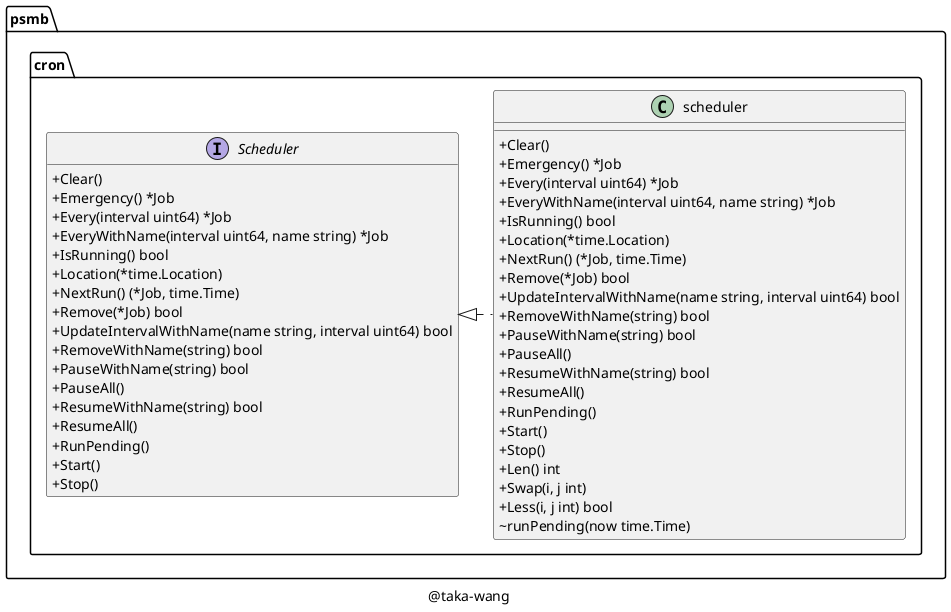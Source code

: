 @startuml

set namespaceSeparator /

skinparam classAttributeIconSize 0

class psmb/cron/scheduler {
    +Clear()
    +Emergency() *Job
    +Every(interval uint64) *Job
    +EveryWithName(interval uint64, name string) *Job
    +IsRunning() bool
    +Location(*time.Location)
    +NextRun() (*Job, time.Time)
    +Remove(*Job) bool
    +UpdateIntervalWithName(name string, interval uint64) bool
    +RemoveWithName(string) bool
    +PauseWithName(string) bool
    +PauseAll()
    +ResumeWithName(string) bool
    +ResumeAll()
    +RunPending()
    +Start()
    +Stop()
    +Len() int
    +Swap(i, j int)
    +Less(i, j int) bool
    ~runPending(now time.Time)
}

interface psmb/cron/Scheduler {
    +Clear()
    +Emergency() *Job
    +Every(interval uint64) *Job
    +EveryWithName(interval uint64, name string) *Job
    +IsRunning() bool
    +Location(*time.Location)
    +NextRun() (*Job, time.Time)
    +Remove(*Job) bool
    +UpdateIntervalWithName(name string, interval uint64) bool
    +RemoveWithName(string) bool
    +PauseWithName(string) bool
    +PauseAll()
    +ResumeWithName(string) bool
    +ResumeAll()
    +RunPending()
    +Start()
    +Stop()
}

"psmb/cron/Scheduler" <|. "psmb/cron/scheduler"

caption @taka-wang

hide interface fields

@enduml